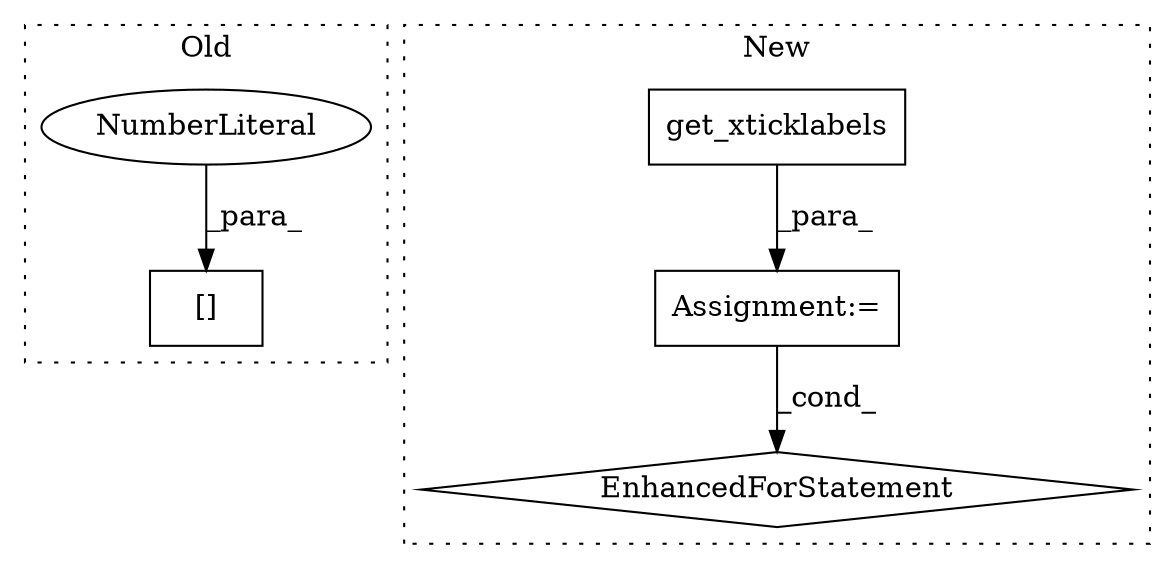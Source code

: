 digraph G {
subgraph cluster0 {
1 [label="[]" a="2" s="6937,6941" l="3,1" shape="box"];
3 [label="NumberLiteral" a="34" s="6940" l="1" shape="ellipse"];
label = "Old";
style="dotted";
}
subgraph cluster1 {
2 [label="get_xticklabels" a="32" s="7762" l="17" shape="box"];
4 [label="EnhancedForStatement" a="70" s="7688,7805" l="57,2" shape="diamond"];
5 [label="Assignment:=" a="7" s="7688,7805" l="57,2" shape="box"];
label = "New";
style="dotted";
}
2 -> 5 [label="_para_"];
3 -> 1 [label="_para_"];
5 -> 4 [label="_cond_"];
}